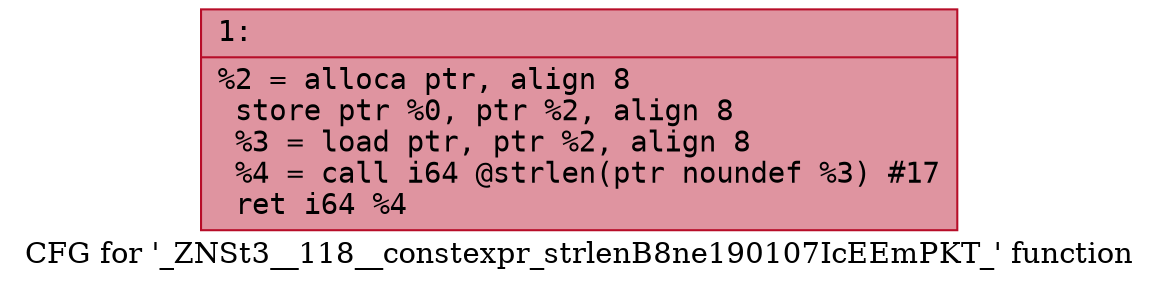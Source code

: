 digraph "CFG for '_ZNSt3__118__constexpr_strlenB8ne190107IcEEmPKT_' function" {
	label="CFG for '_ZNSt3__118__constexpr_strlenB8ne190107IcEEmPKT_' function";

	Node0x600000638000 [shape=record,color="#b70d28ff", style=filled, fillcolor="#b70d2870" fontname="Courier",label="{1:\l|  %2 = alloca ptr, align 8\l  store ptr %0, ptr %2, align 8\l  %3 = load ptr, ptr %2, align 8\l  %4 = call i64 @strlen(ptr noundef %3) #17\l  ret i64 %4\l}"];
}
